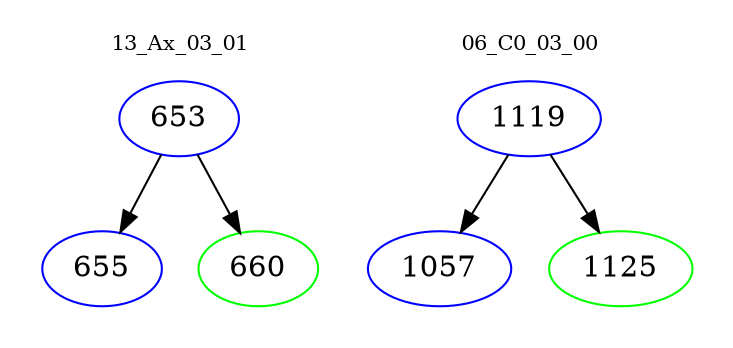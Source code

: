 digraph{
subgraph cluster_0 {
color = white
label = "13_Ax_03_01";
fontsize=10;
T0_653 [label="653", color="blue"]
T0_653 -> T0_655 [color="black"]
T0_655 [label="655", color="blue"]
T0_653 -> T0_660 [color="black"]
T0_660 [label="660", color="green"]
}
subgraph cluster_1 {
color = white
label = "06_C0_03_00";
fontsize=10;
T1_1119 [label="1119", color="blue"]
T1_1119 -> T1_1057 [color="black"]
T1_1057 [label="1057", color="blue"]
T1_1119 -> T1_1125 [color="black"]
T1_1125 [label="1125", color="green"]
}
}

